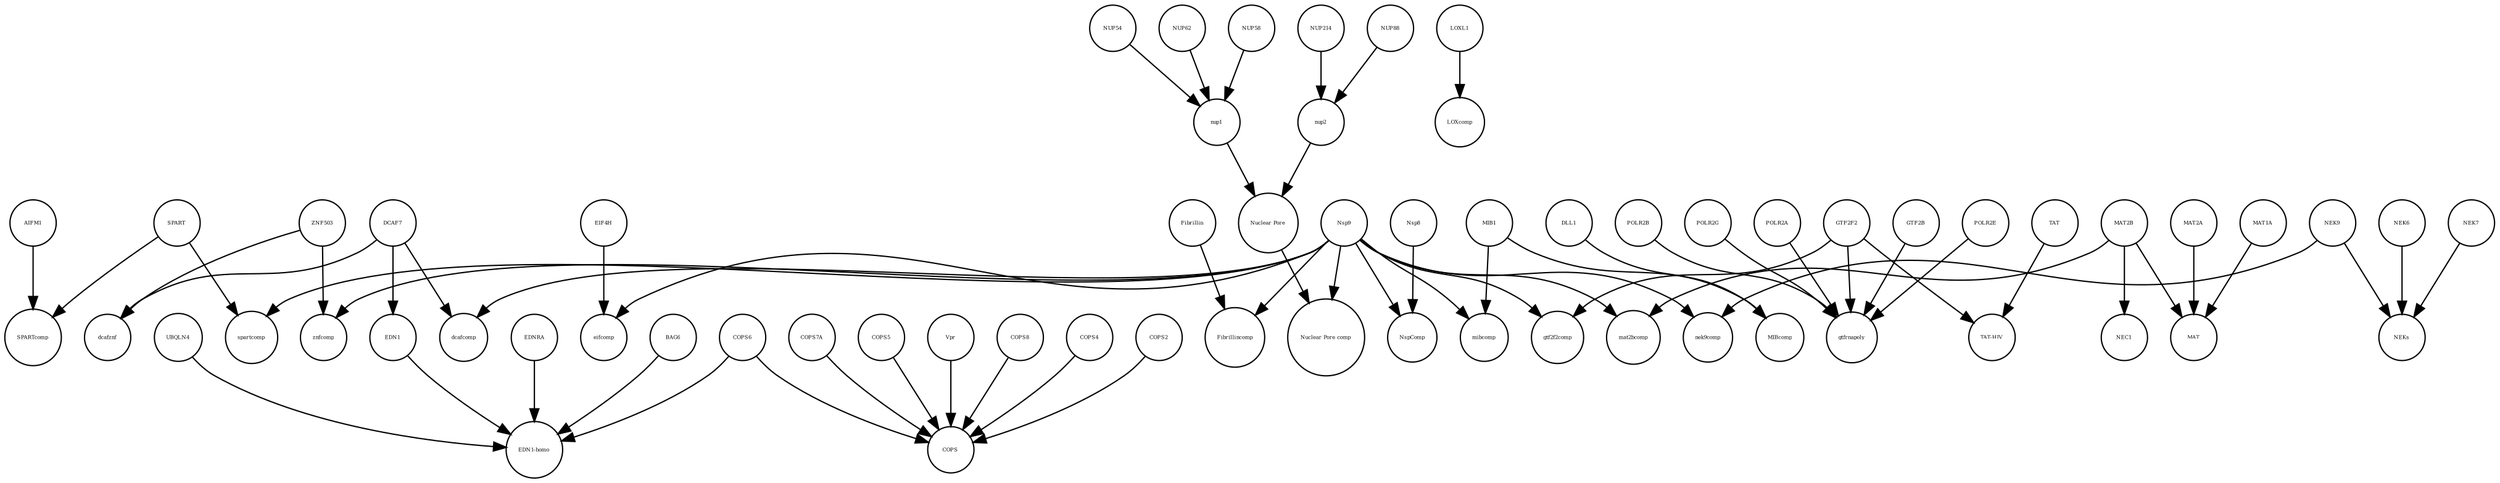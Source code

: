 strict digraph  {
spartcomp [annotation="", bipartite=0, cls=complex, fontsize=4, label=spartcomp, shape=circle];
eifcomp [annotation="", bipartite=0, cls=complex, fontsize=4, label=eifcomp, shape=circle];
NEC1 [annotation="", bipartite=0, cls=complex, fontsize=4, label=NEC1, shape=circle];
EDN1 [annotation=urn_miriam_uniprot_P05305, bipartite=0, cls=macromolecule, fontsize=4, label=EDN1, shape=circle];
nup1 [annotation="", bipartite=0, cls=complex, fontsize=4, label=nup1, shape=circle];
MIB1 [annotation="urn_miriam_uniprot_Q86YT6|urn_miriam_pubmed_24185901", bipartite=0, cls=macromolecule, fontsize=4, label=MIB1, shape=circle];
DCAF7 [annotation="urn_miriam_uniprot_P61962|urn_miriam_pubmed_16887337|urn_miriam_pubmed_16949367", bipartite=0, cls=macromolecule, fontsize=4, label=DCAF7, shape=circle];
nup2 [annotation="", bipartite=0, cls=complex, fontsize=4, label=nup2, shape=circle];
gtfrnapoly [annotation="", bipartite=0, cls=complex, fontsize=4, label=gtfrnapoly, shape=circle];
MAT2B [annotation="urn_miriam_uniprot_Q9NZL9|urn_miriam_pubmed_10644686|urn_miriam_pubmed_23189196|urn_miriam_pubmed_25075345|urn_miriam_pubmed_23425511", bipartite=0, cls=macromolecule, fontsize=4, label=MAT2B, shape=circle];
NUP54 [annotation=urn_miriam_uniprot_Q7Z3B4, bipartite=0, cls=macromolecule, fontsize=4, label=NUP54, shape=circle];
Fibrillincomp [annotation="", bipartite=0, cls=complex, fontsize=4, label=Fibrillincomp, shape=circle];
POLR2B [annotation="", bipartite=0, cls=macromolecule, fontsize=4, label=POLR2B, shape=circle];
NEK6 [annotation="", bipartite=0, cls=macromolecule, fontsize=4, label=NEK6, shape=circle];
AIFM1 [annotation="", bipartite=0, cls=macromolecule, fontsize=4, label=AIFM1, shape=circle];
znfcomp [annotation="", bipartite=0, cls=complex, fontsize=4, label=znfcomp, shape=circle];
NUP62 [annotation=urn_miriam_uniprot_P37198, bipartite=0, cls=macromolecule, fontsize=4, label=NUP62, shape=circle];
LOXcomp [annotation="", bipartite=0, cls=complex, fontsize=4, label=LOXcomp, shape=circle];
LOXL1 [annotation="", bipartite=0, cls=macromolecule, fontsize=4, label=LOXL1, shape=circle];
COPS6 [annotation="", bipartite=0, cls=macromolecule, fontsize=4, label=COPS6, shape=circle];
SPART [annotation=urn_miriam_uniprot_Q8N0X7, bipartite=0, cls=macromolecule, fontsize=4, label=SPART, shape=circle];
NUP88 [annotation="urn_miriam_uniprot_Q99567|urn_miriam_pubmed_30543681", bipartite=0, cls=macromolecule, fontsize=4, label=NUP88, shape=circle];
EIF4H [annotation="urn_miriam_uniprot_Q15056|urn_miriam_pubmed_10585411|urn_miriam_pubmed_11418588", bipartite=0, cls=macromolecule, fontsize=4, label=EIF4H, shape=circle];
MAT2A [annotation="", bipartite=0, cls=macromolecule, fontsize=4, label=MAT2A, shape=circle];
Nsp8 [annotation="urn_miriam_uniprot_P0DTD1|urn_miriam_ncbiprotein_YP_009725304", bipartite=0, cls=macromolecule, fontsize=4, label=Nsp8, shape=circle];
MIBcomp [annotation="", bipartite=0, cls=complex, fontsize=4, label=MIBcomp, shape=circle];
POLR2G [annotation="", bipartite=0, cls=macromolecule, fontsize=4, label=POLR2G, shape=circle];
DLL1 [annotation="", bipartite=0, cls=macromolecule, fontsize=4, label=DLL1, shape=circle];
"Nuclear Pore comp" [annotation="", bipartite=0, cls=complex, fontsize=4, label="Nuclear Pore comp", shape=circle];
NUP214 [annotation=urn_miriam_uniprot_P35658, bipartite=0, cls=macromolecule, fontsize=4, label=NUP214, shape=circle];
BAG6 [annotation="", bipartite=0, cls=macromolecule, fontsize=4, label=BAG6, shape=circle];
NspComp [annotation="", bipartite=0, cls=complex, fontsize=4, label=NspComp, shape=circle];
POLR2A [annotation=urn_miriam_uniprot_P30876, bipartite=0, cls=macromolecule, fontsize=4, label=POLR2A, shape=circle];
SPARTcomp [annotation="", bipartite=0, cls=complex, fontsize=4, label=SPARTcomp, shape=circle];
mibcomp [annotation="", bipartite=0, cls=complex, fontsize=4, label=mibcomp, shape=circle];
COPS7A [annotation="", bipartite=0, cls=macromolecule, fontsize=4, label=COPS7A, shape=circle];
dcafcomp [annotation="", bipartite=0, cls=complex, fontsize=4, label=dcafcomp, shape=circle];
COPS5 [annotation="", bipartite=0, cls=macromolecule, fontsize=4, label=COPS5, shape=circle];
Vpr [annotation="", bipartite=0, cls=macromolecule, fontsize=4, label=Vpr, shape=circle];
dcafznf [annotation="", bipartite=0, cls=complex, fontsize=4, label=dcafznf, shape=circle];
MAT [annotation="", bipartite=0, cls=complex, fontsize=4, label=MAT, shape=circle];
NEK9 [annotation=urn_miriam_uniprot_Q8TD19, bipartite=0, cls=macromolecule, fontsize=4, label=NEK9, shape=circle];
GTF2B [annotation="", bipartite=0, cls=macromolecule, fontsize=4, label=GTF2B, shape=circle];
gtf2f2comp [annotation="", bipartite=0, cls=complex, fontsize=4, label=gtf2f2comp, shape=circle];
COPS [annotation="", bipartite=0, cls=complex, fontsize=4, label=COPS, shape=circle];
"TAT-HIV" [annotation="", bipartite=0, cls=complex, fontsize=4, label="TAT-HIV", shape=circle];
NUP58 [annotation=urn_miriam_uniprot_Q9BVL2, bipartite=0, cls=macromolecule, fontsize=4, label=NUP58, shape=circle];
UBQLN4 [annotation="", bipartite=0, cls=macromolecule, fontsize=4, label=UBQLN4, shape=circle];
"Nuclear Pore" [annotation="", bipartite=0, cls=complex, fontsize=4, label="Nuclear Pore", shape=circle];
MAT1A [annotation="", bipartite=0, cls=macromolecule, fontsize=4, label=MAT1A, shape=circle];
GTF2F2 [annotation="urn_miriam_uniprot_P13984|urn_miriam_pubmed_10428810", bipartite=0, cls=macromolecule, fontsize=4, label=GTF2F2, shape=circle];
POLR2E [annotation="", bipartite=0, cls=macromolecule, fontsize=4, label=POLR2E, shape=circle];
ZNF503 [annotation=urn_miriam_uniprot_Q96F45, bipartite=0, cls=macromolecule, fontsize=4, label=ZNF503, shape=circle];
mat2bcomp [annotation="", bipartite=0, cls=complex, fontsize=4, label=mat2bcomp, shape=circle];
NEKs [annotation="", bipartite=0, cls=complex, fontsize=4, label=NEKs, shape=circle];
"EDN1-homo" [annotation="", bipartite=0, cls=complex, fontsize=4, label="EDN1-homo", shape=circle];
EDNRA [annotation="", bipartite=0, cls=macromolecule, fontsize=4, label=EDNRA, shape=circle];
TAT [annotation="", bipartite=0, cls=macromolecule, fontsize=4, label=TAT, shape=circle];
COPS8 [annotation="", bipartite=0, cls=macromolecule, fontsize=4, label=COPS8, shape=circle];
nek9comp [annotation="", bipartite=0, cls=complex, fontsize=4, label=nek9comp, shape=circle];
NEK7 [annotation="", bipartite=0, cls=macromolecule, fontsize=4, label=NEK7, shape=circle];
Nsp9 [annotation="urn_miriam_uniprot_P0DTD1|urn_miriam_ncbiprotein_YP_009725305", bipartite=0, cls=macromolecule, fontsize=4, label=Nsp9, shape=circle];
Fibrillin [annotation="", bipartite=0, cls=complex, fontsize=4, label=Fibrillin, shape=circle];
COPS4 [annotation="", bipartite=0, cls=macromolecule, fontsize=4, label=COPS4, shape=circle];
COPS2 [annotation="", bipartite=0, cls=macromolecule, fontsize=4, label=COPS2, shape=circle];
EDN1 -> "EDN1-homo"  [annotation="", interaction_type=production];
nup1 -> "Nuclear Pore"  [annotation="", interaction_type=production];
MIB1 -> mibcomp  [annotation="", interaction_type=production];
MIB1 -> MIBcomp  [annotation="", interaction_type=production];
DCAF7 -> dcafznf  [annotation="", interaction_type=production];
DCAF7 -> EDN1  [annotation=urn_miriam_pubmed_27880803, interaction_type=catalysis];
DCAF7 -> dcafcomp  [annotation="", interaction_type=production];
nup2 -> "Nuclear Pore"  [annotation="", interaction_type=production];
MAT2B -> mat2bcomp  [annotation="", interaction_type=production];
MAT2B -> NEC1  [annotation="", interaction_type=production];
MAT2B -> MAT  [annotation="", interaction_type=production];
NUP54 -> nup1  [annotation="", interaction_type=production];
POLR2B -> gtfrnapoly  [annotation="", interaction_type=production];
NEK6 -> NEKs  [annotation="", interaction_type=production];
AIFM1 -> SPARTcomp  [annotation="", interaction_type=production];
NUP62 -> nup1  [annotation="", interaction_type=production];
LOXL1 -> LOXcomp  [annotation="", interaction_type=production];
COPS6 -> "EDN1-homo"  [annotation="", interaction_type=production];
COPS6 -> COPS  [annotation="", interaction_type=production];
SPART -> spartcomp  [annotation="", interaction_type=production];
SPART -> SPARTcomp  [annotation="", interaction_type=production];
NUP88 -> nup2  [annotation="", interaction_type=production];
EIF4H -> eifcomp  [annotation="", interaction_type=production];
MAT2A -> MAT  [annotation="", interaction_type=production];
Nsp8 -> NspComp  [annotation="", interaction_type=production];
POLR2G -> gtfrnapoly  [annotation="", interaction_type=production];
DLL1 -> MIBcomp  [annotation="", interaction_type=production];
NUP214 -> nup2  [annotation="", interaction_type=production];
BAG6 -> "EDN1-homo"  [annotation="", interaction_type=production];
POLR2A -> gtfrnapoly  [annotation="", interaction_type=production];
COPS7A -> COPS  [annotation="", interaction_type=production];
COPS5 -> COPS  [annotation="", interaction_type=production];
Vpr -> COPS  [annotation="", interaction_type=production];
NEK9 -> NEKs  [annotation="", interaction_type=production];
NEK9 -> nek9comp  [annotation="", interaction_type=production];
GTF2B -> gtfrnapoly  [annotation="", interaction_type=production];
NUP58 -> nup1  [annotation="", interaction_type=production];
UBQLN4 -> "EDN1-homo"  [annotation="", interaction_type=production];
"Nuclear Pore" -> "Nuclear Pore comp"  [annotation="", interaction_type=production];
MAT1A -> MAT  [annotation="", interaction_type=production];
GTF2F2 -> "TAT-HIV"  [annotation="", interaction_type=production];
GTF2F2 -> gtf2f2comp  [annotation="", interaction_type=production];
GTF2F2 -> gtfrnapoly  [annotation="", interaction_type=production];
POLR2E -> gtfrnapoly  [annotation="", interaction_type=production];
ZNF503 -> dcafznf  [annotation="", interaction_type=production];
ZNF503 -> znfcomp  [annotation="", interaction_type=production];
EDNRA -> "EDN1-homo"  [annotation="", interaction_type=production];
TAT -> "TAT-HIV"  [annotation="", interaction_type=production];
COPS8 -> COPS  [annotation="", interaction_type=production];
NEK7 -> NEKs  [annotation="", interaction_type=production];
Nsp9 -> NspComp  [annotation="", interaction_type=production];
Nsp9 -> eifcomp  [annotation="", interaction_type=production];
Nsp9 -> znfcomp  [annotation="", interaction_type=production];
Nsp9 -> dcafcomp  [annotation="", interaction_type=production];
Nsp9 -> spartcomp  [annotation="", interaction_type=production];
Nsp9 -> mibcomp  [annotation="", interaction_type=production];
Nsp9 -> gtf2f2comp  [annotation="", interaction_type=production];
Nsp9 -> Fibrillincomp  [annotation="", interaction_type=production];
Nsp9 -> mat2bcomp  [annotation="", interaction_type=production];
Nsp9 -> "Nuclear Pore comp"  [annotation="", interaction_type=production];
Nsp9 -> nek9comp  [annotation="", interaction_type=production];
Fibrillin -> Fibrillincomp  [annotation="", interaction_type=production];
COPS4 -> COPS  [annotation="", interaction_type=production];
COPS2 -> COPS  [annotation="", interaction_type=production];
}
